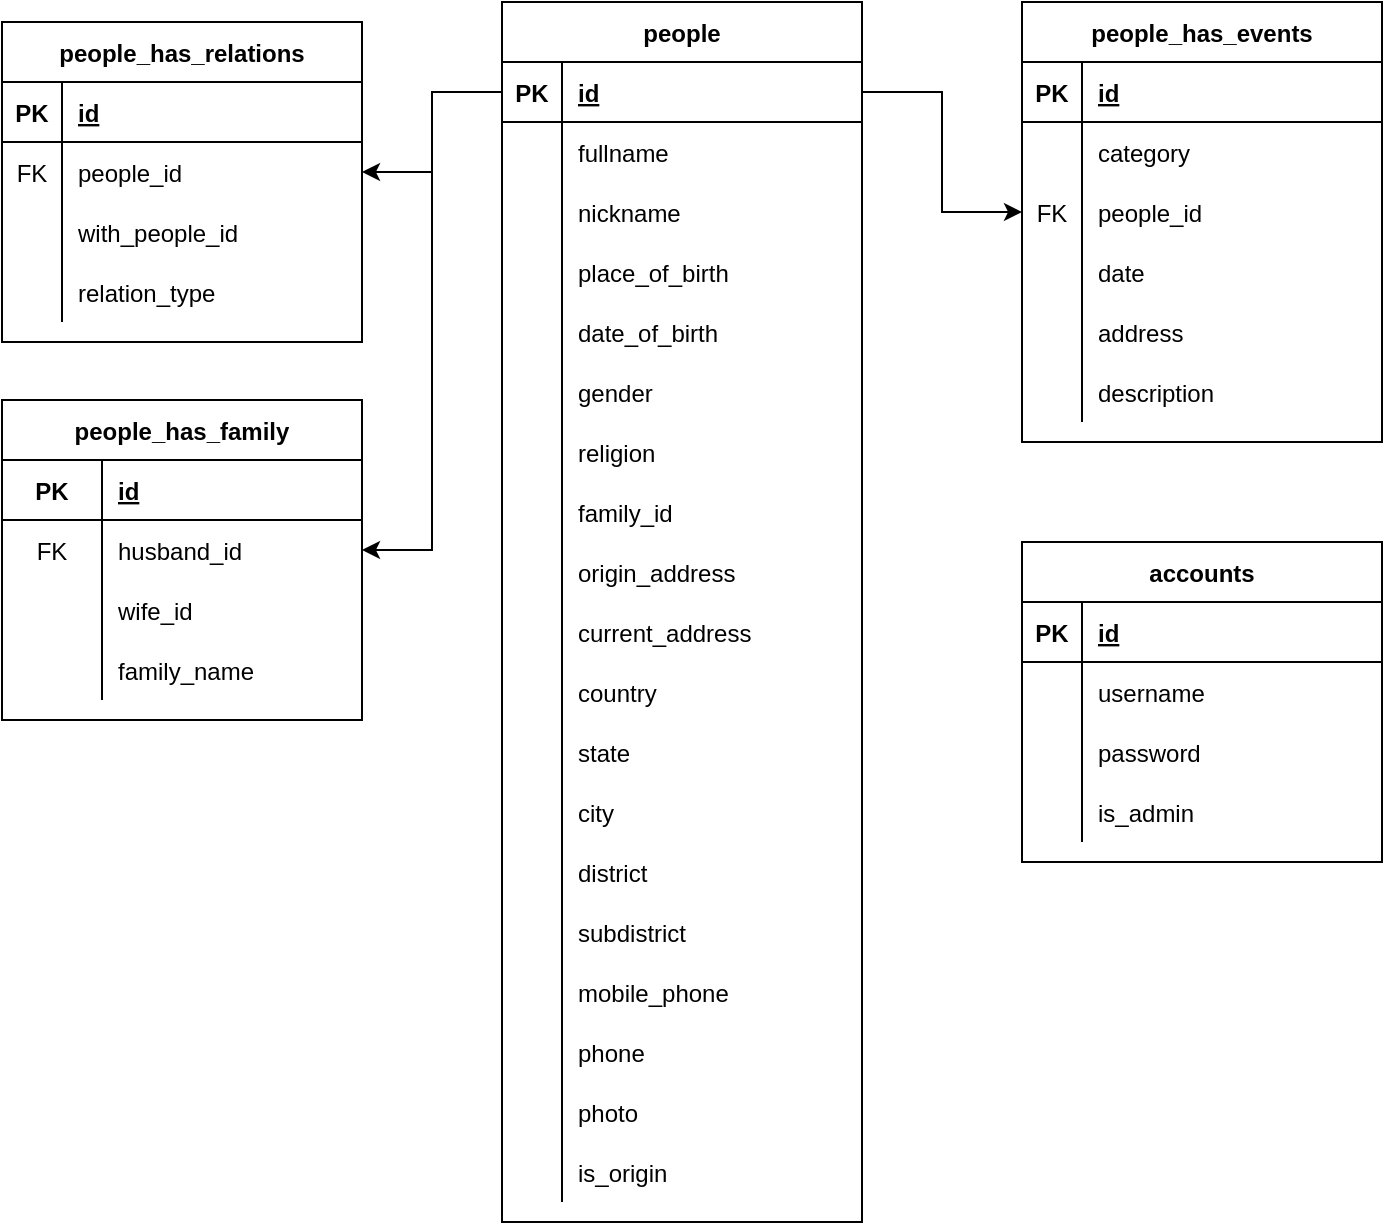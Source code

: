 <mxfile version="18.1.3" type="device"><diagram id="Zd12VCWH0Hh3ZDJWoKAs" name="Page-1"><mxGraphModel dx="1038" dy="667" grid="1" gridSize="10" guides="1" tooltips="1" connect="1" arrows="1" fold="1" page="1" pageScale="1" pageWidth="827" pageHeight="1169" math="0" shadow="0"><root><mxCell id="0"/><mxCell id="1" parent="0"/><mxCell id="gotY-je5vLpRcVYP9ocu-1" value="people_has_events" style="shape=table;startSize=30;container=1;collapsible=1;childLayout=tableLayout;fixedRows=1;rowLines=0;fontStyle=1;align=center;resizeLast=1;" parent="1" vertex="1"><mxGeometry x="560" y="50" width="180" height="220" as="geometry"/></mxCell><mxCell id="gotY-je5vLpRcVYP9ocu-2" value="" style="shape=tableRow;horizontal=0;startSize=0;swimlaneHead=0;swimlaneBody=0;fillColor=none;collapsible=0;dropTarget=0;points=[[0,0.5],[1,0.5]];portConstraint=eastwest;top=0;left=0;right=0;bottom=1;" parent="gotY-je5vLpRcVYP9ocu-1" vertex="1"><mxGeometry y="30" width="180" height="30" as="geometry"/></mxCell><mxCell id="gotY-je5vLpRcVYP9ocu-3" value="PK" style="shape=partialRectangle;connectable=0;fillColor=none;top=0;left=0;bottom=0;right=0;fontStyle=1;overflow=hidden;" parent="gotY-je5vLpRcVYP9ocu-2" vertex="1"><mxGeometry width="30" height="30" as="geometry"><mxRectangle width="30" height="30" as="alternateBounds"/></mxGeometry></mxCell><mxCell id="gotY-je5vLpRcVYP9ocu-4" value="id" style="shape=partialRectangle;connectable=0;fillColor=none;top=0;left=0;bottom=0;right=0;align=left;spacingLeft=6;fontStyle=5;overflow=hidden;" parent="gotY-je5vLpRcVYP9ocu-2" vertex="1"><mxGeometry x="30" width="150" height="30" as="geometry"><mxRectangle width="150" height="30" as="alternateBounds"/></mxGeometry></mxCell><mxCell id="gotY-je5vLpRcVYP9ocu-5" value="" style="shape=tableRow;horizontal=0;startSize=0;swimlaneHead=0;swimlaneBody=0;fillColor=none;collapsible=0;dropTarget=0;points=[[0,0.5],[1,0.5]];portConstraint=eastwest;top=0;left=0;right=0;bottom=0;" parent="gotY-je5vLpRcVYP9ocu-1" vertex="1"><mxGeometry y="60" width="180" height="30" as="geometry"/></mxCell><mxCell id="gotY-je5vLpRcVYP9ocu-6" value="" style="shape=partialRectangle;connectable=0;fillColor=none;top=0;left=0;bottom=0;right=0;editable=1;overflow=hidden;" parent="gotY-je5vLpRcVYP9ocu-5" vertex="1"><mxGeometry width="30" height="30" as="geometry"><mxRectangle width="30" height="30" as="alternateBounds"/></mxGeometry></mxCell><mxCell id="gotY-je5vLpRcVYP9ocu-7" value="category" style="shape=partialRectangle;connectable=0;fillColor=none;top=0;left=0;bottom=0;right=0;align=left;spacingLeft=6;overflow=hidden;" parent="gotY-je5vLpRcVYP9ocu-5" vertex="1"><mxGeometry x="30" width="150" height="30" as="geometry"><mxRectangle width="150" height="30" as="alternateBounds"/></mxGeometry></mxCell><mxCell id="gotY-je5vLpRcVYP9ocu-8" value="" style="shape=tableRow;horizontal=0;startSize=0;swimlaneHead=0;swimlaneBody=0;fillColor=none;collapsible=0;dropTarget=0;points=[[0,0.5],[1,0.5]];portConstraint=eastwest;top=0;left=0;right=0;bottom=0;" parent="gotY-je5vLpRcVYP9ocu-1" vertex="1"><mxGeometry y="90" width="180" height="30" as="geometry"/></mxCell><mxCell id="gotY-je5vLpRcVYP9ocu-9" value="FK" style="shape=partialRectangle;connectable=0;fillColor=none;top=0;left=0;bottom=0;right=0;editable=1;overflow=hidden;" parent="gotY-je5vLpRcVYP9ocu-8" vertex="1"><mxGeometry width="30" height="30" as="geometry"><mxRectangle width="30" height="30" as="alternateBounds"/></mxGeometry></mxCell><mxCell id="gotY-je5vLpRcVYP9ocu-10" value="people_id" style="shape=partialRectangle;connectable=0;fillColor=none;top=0;left=0;bottom=0;right=0;align=left;spacingLeft=6;overflow=hidden;" parent="gotY-je5vLpRcVYP9ocu-8" vertex="1"><mxGeometry x="30" width="150" height="30" as="geometry"><mxRectangle width="150" height="30" as="alternateBounds"/></mxGeometry></mxCell><mxCell id="gotY-je5vLpRcVYP9ocu-11" value="" style="shape=tableRow;horizontal=0;startSize=0;swimlaneHead=0;swimlaneBody=0;fillColor=none;collapsible=0;dropTarget=0;points=[[0,0.5],[1,0.5]];portConstraint=eastwest;top=0;left=0;right=0;bottom=0;" parent="gotY-je5vLpRcVYP9ocu-1" vertex="1"><mxGeometry y="120" width="180" height="30" as="geometry"/></mxCell><mxCell id="gotY-je5vLpRcVYP9ocu-12" value="" style="shape=partialRectangle;connectable=0;fillColor=none;top=0;left=0;bottom=0;right=0;editable=1;overflow=hidden;" parent="gotY-je5vLpRcVYP9ocu-11" vertex="1"><mxGeometry width="30" height="30" as="geometry"><mxRectangle width="30" height="30" as="alternateBounds"/></mxGeometry></mxCell><mxCell id="gotY-je5vLpRcVYP9ocu-13" value="date" style="shape=partialRectangle;connectable=0;fillColor=none;top=0;left=0;bottom=0;right=0;align=left;spacingLeft=6;overflow=hidden;" parent="gotY-je5vLpRcVYP9ocu-11" vertex="1"><mxGeometry x="30" width="150" height="30" as="geometry"><mxRectangle width="150" height="30" as="alternateBounds"/></mxGeometry></mxCell><mxCell id="gotY-je5vLpRcVYP9ocu-128" value="" style="shape=tableRow;horizontal=0;startSize=0;swimlaneHead=0;swimlaneBody=0;fillColor=none;collapsible=0;dropTarget=0;points=[[0,0.5],[1,0.5]];portConstraint=eastwest;top=0;left=0;right=0;bottom=0;" parent="gotY-je5vLpRcVYP9ocu-1" vertex="1"><mxGeometry y="150" width="180" height="30" as="geometry"/></mxCell><mxCell id="gotY-je5vLpRcVYP9ocu-129" value="" style="shape=partialRectangle;connectable=0;fillColor=none;top=0;left=0;bottom=0;right=0;editable=1;overflow=hidden;" parent="gotY-je5vLpRcVYP9ocu-128" vertex="1"><mxGeometry width="30" height="30" as="geometry"><mxRectangle width="30" height="30" as="alternateBounds"/></mxGeometry></mxCell><mxCell id="gotY-je5vLpRcVYP9ocu-130" value="address" style="shape=partialRectangle;connectable=0;fillColor=none;top=0;left=0;bottom=0;right=0;align=left;spacingLeft=6;overflow=hidden;" parent="gotY-je5vLpRcVYP9ocu-128" vertex="1"><mxGeometry x="30" width="150" height="30" as="geometry"><mxRectangle width="150" height="30" as="alternateBounds"/></mxGeometry></mxCell><mxCell id="AFvGpqUItjvITP-02xE5-25" value="" style="shape=tableRow;horizontal=0;startSize=0;swimlaneHead=0;swimlaneBody=0;fillColor=none;collapsible=0;dropTarget=0;points=[[0,0.5],[1,0.5]];portConstraint=eastwest;top=0;left=0;right=0;bottom=0;" vertex="1" parent="gotY-je5vLpRcVYP9ocu-1"><mxGeometry y="180" width="180" height="30" as="geometry"/></mxCell><mxCell id="AFvGpqUItjvITP-02xE5-26" value="" style="shape=partialRectangle;connectable=0;fillColor=none;top=0;left=0;bottom=0;right=0;editable=1;overflow=hidden;" vertex="1" parent="AFvGpqUItjvITP-02xE5-25"><mxGeometry width="30" height="30" as="geometry"><mxRectangle width="30" height="30" as="alternateBounds"/></mxGeometry></mxCell><mxCell id="AFvGpqUItjvITP-02xE5-27" value="description" style="shape=partialRectangle;connectable=0;fillColor=none;top=0;left=0;bottom=0;right=0;align=left;spacingLeft=6;overflow=hidden;" vertex="1" parent="AFvGpqUItjvITP-02xE5-25"><mxGeometry x="30" width="150" height="30" as="geometry"><mxRectangle width="150" height="30" as="alternateBounds"/></mxGeometry></mxCell><mxCell id="gotY-je5vLpRcVYP9ocu-14" value="people" style="shape=table;startSize=30;container=1;collapsible=1;childLayout=tableLayout;fixedRows=1;rowLines=0;fontStyle=1;align=center;resizeLast=1;" parent="1" vertex="1"><mxGeometry x="300" y="50" width="180" height="610" as="geometry"/></mxCell><mxCell id="gotY-je5vLpRcVYP9ocu-15" value="" style="shape=tableRow;horizontal=0;startSize=0;swimlaneHead=0;swimlaneBody=0;fillColor=none;collapsible=0;dropTarget=0;points=[[0,0.5],[1,0.5]];portConstraint=eastwest;top=0;left=0;right=0;bottom=1;" parent="gotY-je5vLpRcVYP9ocu-14" vertex="1"><mxGeometry y="30" width="180" height="30" as="geometry"/></mxCell><mxCell id="gotY-je5vLpRcVYP9ocu-16" value="PK" style="shape=partialRectangle;connectable=0;fillColor=none;top=0;left=0;bottom=0;right=0;fontStyle=1;overflow=hidden;" parent="gotY-je5vLpRcVYP9ocu-15" vertex="1"><mxGeometry width="30" height="30" as="geometry"><mxRectangle width="30" height="30" as="alternateBounds"/></mxGeometry></mxCell><mxCell id="gotY-je5vLpRcVYP9ocu-17" value="id" style="shape=partialRectangle;connectable=0;fillColor=none;top=0;left=0;bottom=0;right=0;align=left;spacingLeft=6;fontStyle=5;overflow=hidden;" parent="gotY-je5vLpRcVYP9ocu-15" vertex="1"><mxGeometry x="30" width="150" height="30" as="geometry"><mxRectangle width="150" height="30" as="alternateBounds"/></mxGeometry></mxCell><mxCell id="gotY-je5vLpRcVYP9ocu-18" value="" style="shape=tableRow;horizontal=0;startSize=0;swimlaneHead=0;swimlaneBody=0;fillColor=none;collapsible=0;dropTarget=0;points=[[0,0.5],[1,0.5]];portConstraint=eastwest;top=0;left=0;right=0;bottom=0;" parent="gotY-je5vLpRcVYP9ocu-14" vertex="1"><mxGeometry y="60" width="180" height="30" as="geometry"/></mxCell><mxCell id="gotY-je5vLpRcVYP9ocu-19" value="" style="shape=partialRectangle;connectable=0;fillColor=none;top=0;left=0;bottom=0;right=0;editable=1;overflow=hidden;" parent="gotY-je5vLpRcVYP9ocu-18" vertex="1"><mxGeometry width="30" height="30" as="geometry"><mxRectangle width="30" height="30" as="alternateBounds"/></mxGeometry></mxCell><mxCell id="gotY-je5vLpRcVYP9ocu-20" value="fullname" style="shape=partialRectangle;connectable=0;fillColor=none;top=0;left=0;bottom=0;right=0;align=left;spacingLeft=6;overflow=hidden;" parent="gotY-je5vLpRcVYP9ocu-18" vertex="1"><mxGeometry x="30" width="150" height="30" as="geometry"><mxRectangle width="150" height="30" as="alternateBounds"/></mxGeometry></mxCell><mxCell id="gotY-je5vLpRcVYP9ocu-21" value="" style="shape=tableRow;horizontal=0;startSize=0;swimlaneHead=0;swimlaneBody=0;fillColor=none;collapsible=0;dropTarget=0;points=[[0,0.5],[1,0.5]];portConstraint=eastwest;top=0;left=0;right=0;bottom=0;" parent="gotY-je5vLpRcVYP9ocu-14" vertex="1"><mxGeometry y="90" width="180" height="30" as="geometry"/></mxCell><mxCell id="gotY-je5vLpRcVYP9ocu-22" value="" style="shape=partialRectangle;connectable=0;fillColor=none;top=0;left=0;bottom=0;right=0;editable=1;overflow=hidden;" parent="gotY-je5vLpRcVYP9ocu-21" vertex="1"><mxGeometry width="30" height="30" as="geometry"><mxRectangle width="30" height="30" as="alternateBounds"/></mxGeometry></mxCell><mxCell id="gotY-je5vLpRcVYP9ocu-23" value="nickname" style="shape=partialRectangle;connectable=0;fillColor=none;top=0;left=0;bottom=0;right=0;align=left;spacingLeft=6;overflow=hidden;" parent="gotY-je5vLpRcVYP9ocu-21" vertex="1"><mxGeometry x="30" width="150" height="30" as="geometry"><mxRectangle width="150" height="30" as="alternateBounds"/></mxGeometry></mxCell><mxCell id="gotY-je5vLpRcVYP9ocu-24" value="" style="shape=tableRow;horizontal=0;startSize=0;swimlaneHead=0;swimlaneBody=0;fillColor=none;collapsible=0;dropTarget=0;points=[[0,0.5],[1,0.5]];portConstraint=eastwest;top=0;left=0;right=0;bottom=0;" parent="gotY-je5vLpRcVYP9ocu-14" vertex="1"><mxGeometry y="120" width="180" height="30" as="geometry"/></mxCell><mxCell id="gotY-je5vLpRcVYP9ocu-25" value="" style="shape=partialRectangle;connectable=0;fillColor=none;top=0;left=0;bottom=0;right=0;editable=1;overflow=hidden;" parent="gotY-je5vLpRcVYP9ocu-24" vertex="1"><mxGeometry width="30" height="30" as="geometry"><mxRectangle width="30" height="30" as="alternateBounds"/></mxGeometry></mxCell><mxCell id="gotY-je5vLpRcVYP9ocu-26" value="place_of_birth" style="shape=partialRectangle;connectable=0;fillColor=none;top=0;left=0;bottom=0;right=0;align=left;spacingLeft=6;overflow=hidden;" parent="gotY-je5vLpRcVYP9ocu-24" vertex="1"><mxGeometry x="30" width="150" height="30" as="geometry"><mxRectangle width="150" height="30" as="alternateBounds"/></mxGeometry></mxCell><mxCell id="gotY-je5vLpRcVYP9ocu-27" value="" style="shape=tableRow;horizontal=0;startSize=0;swimlaneHead=0;swimlaneBody=0;fillColor=none;collapsible=0;dropTarget=0;points=[[0,0.5],[1,0.5]];portConstraint=eastwest;top=0;left=0;right=0;bottom=0;" parent="gotY-je5vLpRcVYP9ocu-14" vertex="1"><mxGeometry y="150" width="180" height="30" as="geometry"/></mxCell><mxCell id="gotY-je5vLpRcVYP9ocu-28" value="" style="shape=partialRectangle;connectable=0;fillColor=none;top=0;left=0;bottom=0;right=0;editable=1;overflow=hidden;" parent="gotY-je5vLpRcVYP9ocu-27" vertex="1"><mxGeometry width="30" height="30" as="geometry"><mxRectangle width="30" height="30" as="alternateBounds"/></mxGeometry></mxCell><mxCell id="gotY-je5vLpRcVYP9ocu-29" value="date_of_birth" style="shape=partialRectangle;connectable=0;fillColor=none;top=0;left=0;bottom=0;right=0;align=left;spacingLeft=6;overflow=hidden;" parent="gotY-je5vLpRcVYP9ocu-27" vertex="1"><mxGeometry x="30" width="150" height="30" as="geometry"><mxRectangle width="150" height="30" as="alternateBounds"/></mxGeometry></mxCell><mxCell id="AFvGpqUItjvITP-02xE5-1" value="" style="shape=tableRow;horizontal=0;startSize=0;swimlaneHead=0;swimlaneBody=0;fillColor=none;collapsible=0;dropTarget=0;points=[[0,0.5],[1,0.5]];portConstraint=eastwest;top=0;left=0;right=0;bottom=0;" vertex="1" parent="gotY-je5vLpRcVYP9ocu-14"><mxGeometry y="180" width="180" height="30" as="geometry"/></mxCell><mxCell id="AFvGpqUItjvITP-02xE5-2" value="" style="shape=partialRectangle;connectable=0;fillColor=none;top=0;left=0;bottom=0;right=0;editable=1;overflow=hidden;" vertex="1" parent="AFvGpqUItjvITP-02xE5-1"><mxGeometry width="30" height="30" as="geometry"><mxRectangle width="30" height="30" as="alternateBounds"/></mxGeometry></mxCell><mxCell id="AFvGpqUItjvITP-02xE5-3" value="gender" style="shape=partialRectangle;connectable=0;fillColor=none;top=0;left=0;bottom=0;right=0;align=left;spacingLeft=6;overflow=hidden;" vertex="1" parent="AFvGpqUItjvITP-02xE5-1"><mxGeometry x="30" width="150" height="30" as="geometry"><mxRectangle width="150" height="30" as="alternateBounds"/></mxGeometry></mxCell><mxCell id="gotY-je5vLpRcVYP9ocu-45" value="" style="shape=tableRow;horizontal=0;startSize=0;swimlaneHead=0;swimlaneBody=0;fillColor=none;collapsible=0;dropTarget=0;points=[[0,0.5],[1,0.5]];portConstraint=eastwest;top=0;left=0;right=0;bottom=0;" parent="gotY-je5vLpRcVYP9ocu-14" vertex="1"><mxGeometry y="210" width="180" height="30" as="geometry"/></mxCell><mxCell id="gotY-je5vLpRcVYP9ocu-46" value="" style="shape=partialRectangle;connectable=0;fillColor=none;top=0;left=0;bottom=0;right=0;editable=1;overflow=hidden;" parent="gotY-je5vLpRcVYP9ocu-45" vertex="1"><mxGeometry width="30" height="30" as="geometry"><mxRectangle width="30" height="30" as="alternateBounds"/></mxGeometry></mxCell><mxCell id="gotY-je5vLpRcVYP9ocu-47" value="religion" style="shape=partialRectangle;connectable=0;fillColor=none;top=0;left=0;bottom=0;right=0;align=left;spacingLeft=6;overflow=hidden;" parent="gotY-je5vLpRcVYP9ocu-45" vertex="1"><mxGeometry x="30" width="150" height="30" as="geometry"><mxRectangle width="150" height="30" as="alternateBounds"/></mxGeometry></mxCell><mxCell id="gotY-je5vLpRcVYP9ocu-30" value="" style="shape=tableRow;horizontal=0;startSize=0;swimlaneHead=0;swimlaneBody=0;fillColor=none;collapsible=0;dropTarget=0;points=[[0,0.5],[1,0.5]];portConstraint=eastwest;top=0;left=0;right=0;bottom=0;" parent="gotY-je5vLpRcVYP9ocu-14" vertex="1"><mxGeometry y="240" width="180" height="30" as="geometry"/></mxCell><mxCell id="gotY-je5vLpRcVYP9ocu-31" value="" style="shape=partialRectangle;connectable=0;fillColor=none;top=0;left=0;bottom=0;right=0;editable=1;overflow=hidden;" parent="gotY-je5vLpRcVYP9ocu-30" vertex="1"><mxGeometry width="30" height="30" as="geometry"><mxRectangle width="30" height="30" as="alternateBounds"/></mxGeometry></mxCell><mxCell id="gotY-je5vLpRcVYP9ocu-32" value="family_id" style="shape=partialRectangle;connectable=0;fillColor=none;top=0;left=0;bottom=0;right=0;align=left;spacingLeft=6;overflow=hidden;" parent="gotY-je5vLpRcVYP9ocu-30" vertex="1"><mxGeometry x="30" width="150" height="30" as="geometry"><mxRectangle width="150" height="30" as="alternateBounds"/></mxGeometry></mxCell><mxCell id="gotY-je5vLpRcVYP9ocu-33" value="" style="shape=tableRow;horizontal=0;startSize=0;swimlaneHead=0;swimlaneBody=0;fillColor=none;collapsible=0;dropTarget=0;points=[[0,0.5],[1,0.5]];portConstraint=eastwest;top=0;left=0;right=0;bottom=0;" parent="gotY-je5vLpRcVYP9ocu-14" vertex="1"><mxGeometry y="270" width="180" height="30" as="geometry"/></mxCell><mxCell id="gotY-je5vLpRcVYP9ocu-34" value="" style="shape=partialRectangle;connectable=0;fillColor=none;top=0;left=0;bottom=0;right=0;editable=1;overflow=hidden;" parent="gotY-je5vLpRcVYP9ocu-33" vertex="1"><mxGeometry width="30" height="30" as="geometry"><mxRectangle width="30" height="30" as="alternateBounds"/></mxGeometry></mxCell><mxCell id="gotY-je5vLpRcVYP9ocu-35" value="origin_address" style="shape=partialRectangle;connectable=0;fillColor=none;top=0;left=0;bottom=0;right=0;align=left;spacingLeft=6;overflow=hidden;" parent="gotY-je5vLpRcVYP9ocu-33" vertex="1"><mxGeometry x="30" width="150" height="30" as="geometry"><mxRectangle width="150" height="30" as="alternateBounds"/></mxGeometry></mxCell><mxCell id="gotY-je5vLpRcVYP9ocu-36" value="" style="shape=tableRow;horizontal=0;startSize=0;swimlaneHead=0;swimlaneBody=0;fillColor=none;collapsible=0;dropTarget=0;points=[[0,0.5],[1,0.5]];portConstraint=eastwest;top=0;left=0;right=0;bottom=0;" parent="gotY-je5vLpRcVYP9ocu-14" vertex="1"><mxGeometry y="300" width="180" height="30" as="geometry"/></mxCell><mxCell id="gotY-je5vLpRcVYP9ocu-37" value="" style="shape=partialRectangle;connectable=0;fillColor=none;top=0;left=0;bottom=0;right=0;editable=1;overflow=hidden;" parent="gotY-je5vLpRcVYP9ocu-36" vertex="1"><mxGeometry width="30" height="30" as="geometry"><mxRectangle width="30" height="30" as="alternateBounds"/></mxGeometry></mxCell><mxCell id="gotY-je5vLpRcVYP9ocu-38" value="current_address" style="shape=partialRectangle;connectable=0;fillColor=none;top=0;left=0;bottom=0;right=0;align=left;spacingLeft=6;overflow=hidden;" parent="gotY-je5vLpRcVYP9ocu-36" vertex="1"><mxGeometry x="30" width="150" height="30" as="geometry"><mxRectangle width="150" height="30" as="alternateBounds"/></mxGeometry></mxCell><mxCell id="AFvGpqUItjvITP-02xE5-4" value="" style="shape=tableRow;horizontal=0;startSize=0;swimlaneHead=0;swimlaneBody=0;fillColor=none;collapsible=0;dropTarget=0;points=[[0,0.5],[1,0.5]];portConstraint=eastwest;top=0;left=0;right=0;bottom=0;" vertex="1" parent="gotY-je5vLpRcVYP9ocu-14"><mxGeometry y="330" width="180" height="30" as="geometry"/></mxCell><mxCell id="AFvGpqUItjvITP-02xE5-5" value="" style="shape=partialRectangle;connectable=0;fillColor=none;top=0;left=0;bottom=0;right=0;editable=1;overflow=hidden;" vertex="1" parent="AFvGpqUItjvITP-02xE5-4"><mxGeometry width="30" height="30" as="geometry"><mxRectangle width="30" height="30" as="alternateBounds"/></mxGeometry></mxCell><mxCell id="AFvGpqUItjvITP-02xE5-6" value="country" style="shape=partialRectangle;connectable=0;fillColor=none;top=0;left=0;bottom=0;right=0;align=left;spacingLeft=6;overflow=hidden;" vertex="1" parent="AFvGpqUItjvITP-02xE5-4"><mxGeometry x="30" width="150" height="30" as="geometry"><mxRectangle width="150" height="30" as="alternateBounds"/></mxGeometry></mxCell><mxCell id="AFvGpqUItjvITP-02xE5-7" value="" style="shape=tableRow;horizontal=0;startSize=0;swimlaneHead=0;swimlaneBody=0;fillColor=none;collapsible=0;dropTarget=0;points=[[0,0.5],[1,0.5]];portConstraint=eastwest;top=0;left=0;right=0;bottom=0;" vertex="1" parent="gotY-je5vLpRcVYP9ocu-14"><mxGeometry y="360" width="180" height="30" as="geometry"/></mxCell><mxCell id="AFvGpqUItjvITP-02xE5-8" value="" style="shape=partialRectangle;connectable=0;fillColor=none;top=0;left=0;bottom=0;right=0;editable=1;overflow=hidden;" vertex="1" parent="AFvGpqUItjvITP-02xE5-7"><mxGeometry width="30" height="30" as="geometry"><mxRectangle width="30" height="30" as="alternateBounds"/></mxGeometry></mxCell><mxCell id="AFvGpqUItjvITP-02xE5-9" value="state" style="shape=partialRectangle;connectable=0;fillColor=none;top=0;left=0;bottom=0;right=0;align=left;spacingLeft=6;overflow=hidden;" vertex="1" parent="AFvGpqUItjvITP-02xE5-7"><mxGeometry x="30" width="150" height="30" as="geometry"><mxRectangle width="150" height="30" as="alternateBounds"/></mxGeometry></mxCell><mxCell id="AFvGpqUItjvITP-02xE5-10" value="" style="shape=tableRow;horizontal=0;startSize=0;swimlaneHead=0;swimlaneBody=0;fillColor=none;collapsible=0;dropTarget=0;points=[[0,0.5],[1,0.5]];portConstraint=eastwest;top=0;left=0;right=0;bottom=0;" vertex="1" parent="gotY-je5vLpRcVYP9ocu-14"><mxGeometry y="390" width="180" height="30" as="geometry"/></mxCell><mxCell id="AFvGpqUItjvITP-02xE5-11" value="" style="shape=partialRectangle;connectable=0;fillColor=none;top=0;left=0;bottom=0;right=0;editable=1;overflow=hidden;" vertex="1" parent="AFvGpqUItjvITP-02xE5-10"><mxGeometry width="30" height="30" as="geometry"><mxRectangle width="30" height="30" as="alternateBounds"/></mxGeometry></mxCell><mxCell id="AFvGpqUItjvITP-02xE5-12" value="city" style="shape=partialRectangle;connectable=0;fillColor=none;top=0;left=0;bottom=0;right=0;align=left;spacingLeft=6;overflow=hidden;" vertex="1" parent="AFvGpqUItjvITP-02xE5-10"><mxGeometry x="30" width="150" height="30" as="geometry"><mxRectangle width="150" height="30" as="alternateBounds"/></mxGeometry></mxCell><mxCell id="AFvGpqUItjvITP-02xE5-13" value="" style="shape=tableRow;horizontal=0;startSize=0;swimlaneHead=0;swimlaneBody=0;fillColor=none;collapsible=0;dropTarget=0;points=[[0,0.5],[1,0.5]];portConstraint=eastwest;top=0;left=0;right=0;bottom=0;" vertex="1" parent="gotY-je5vLpRcVYP9ocu-14"><mxGeometry y="420" width="180" height="30" as="geometry"/></mxCell><mxCell id="AFvGpqUItjvITP-02xE5-14" value="" style="shape=partialRectangle;connectable=0;fillColor=none;top=0;left=0;bottom=0;right=0;editable=1;overflow=hidden;" vertex="1" parent="AFvGpqUItjvITP-02xE5-13"><mxGeometry width="30" height="30" as="geometry"><mxRectangle width="30" height="30" as="alternateBounds"/></mxGeometry></mxCell><mxCell id="AFvGpqUItjvITP-02xE5-15" value="district" style="shape=partialRectangle;connectable=0;fillColor=none;top=0;left=0;bottom=0;right=0;align=left;spacingLeft=6;overflow=hidden;" vertex="1" parent="AFvGpqUItjvITP-02xE5-13"><mxGeometry x="30" width="150" height="30" as="geometry"><mxRectangle width="150" height="30" as="alternateBounds"/></mxGeometry></mxCell><mxCell id="AFvGpqUItjvITP-02xE5-16" value="" style="shape=tableRow;horizontal=0;startSize=0;swimlaneHead=0;swimlaneBody=0;fillColor=none;collapsible=0;dropTarget=0;points=[[0,0.5],[1,0.5]];portConstraint=eastwest;top=0;left=0;right=0;bottom=0;" vertex="1" parent="gotY-je5vLpRcVYP9ocu-14"><mxGeometry y="450" width="180" height="30" as="geometry"/></mxCell><mxCell id="AFvGpqUItjvITP-02xE5-17" value="" style="shape=partialRectangle;connectable=0;fillColor=none;top=0;left=0;bottom=0;right=0;editable=1;overflow=hidden;" vertex="1" parent="AFvGpqUItjvITP-02xE5-16"><mxGeometry width="30" height="30" as="geometry"><mxRectangle width="30" height="30" as="alternateBounds"/></mxGeometry></mxCell><mxCell id="AFvGpqUItjvITP-02xE5-18" value="subdistrict" style="shape=partialRectangle;connectable=0;fillColor=none;top=0;left=0;bottom=0;right=0;align=left;spacingLeft=6;overflow=hidden;" vertex="1" parent="AFvGpqUItjvITP-02xE5-16"><mxGeometry x="30" width="150" height="30" as="geometry"><mxRectangle width="150" height="30" as="alternateBounds"/></mxGeometry></mxCell><mxCell id="gotY-je5vLpRcVYP9ocu-39" value="" style="shape=tableRow;horizontal=0;startSize=0;swimlaneHead=0;swimlaneBody=0;fillColor=none;collapsible=0;dropTarget=0;points=[[0,0.5],[1,0.5]];portConstraint=eastwest;top=0;left=0;right=0;bottom=0;" parent="gotY-je5vLpRcVYP9ocu-14" vertex="1"><mxGeometry y="480" width="180" height="30" as="geometry"/></mxCell><mxCell id="gotY-je5vLpRcVYP9ocu-40" value="" style="shape=partialRectangle;connectable=0;fillColor=none;top=0;left=0;bottom=0;right=0;editable=1;overflow=hidden;" parent="gotY-je5vLpRcVYP9ocu-39" vertex="1"><mxGeometry width="30" height="30" as="geometry"><mxRectangle width="30" height="30" as="alternateBounds"/></mxGeometry></mxCell><mxCell id="gotY-je5vLpRcVYP9ocu-41" value="mobile_phone" style="shape=partialRectangle;connectable=0;fillColor=none;top=0;left=0;bottom=0;right=0;align=left;spacingLeft=6;overflow=hidden;" parent="gotY-je5vLpRcVYP9ocu-39" vertex="1"><mxGeometry x="30" width="150" height="30" as="geometry"><mxRectangle width="150" height="30" as="alternateBounds"/></mxGeometry></mxCell><mxCell id="gotY-je5vLpRcVYP9ocu-42" value="" style="shape=tableRow;horizontal=0;startSize=0;swimlaneHead=0;swimlaneBody=0;fillColor=none;collapsible=0;dropTarget=0;points=[[0,0.5],[1,0.5]];portConstraint=eastwest;top=0;left=0;right=0;bottom=0;" parent="gotY-je5vLpRcVYP9ocu-14" vertex="1"><mxGeometry y="510" width="180" height="30" as="geometry"/></mxCell><mxCell id="gotY-je5vLpRcVYP9ocu-43" value="" style="shape=partialRectangle;connectable=0;fillColor=none;top=0;left=0;bottom=0;right=0;editable=1;overflow=hidden;" parent="gotY-je5vLpRcVYP9ocu-42" vertex="1"><mxGeometry width="30" height="30" as="geometry"><mxRectangle width="30" height="30" as="alternateBounds"/></mxGeometry></mxCell><mxCell id="gotY-je5vLpRcVYP9ocu-44" value="phone" style="shape=partialRectangle;connectable=0;fillColor=none;top=0;left=0;bottom=0;right=0;align=left;spacingLeft=6;overflow=hidden;" parent="gotY-je5vLpRcVYP9ocu-42" vertex="1"><mxGeometry x="30" width="150" height="30" as="geometry"><mxRectangle width="150" height="30" as="alternateBounds"/></mxGeometry></mxCell><mxCell id="AFvGpqUItjvITP-02xE5-19" value="" style="shape=tableRow;horizontal=0;startSize=0;swimlaneHead=0;swimlaneBody=0;fillColor=none;collapsible=0;dropTarget=0;points=[[0,0.5],[1,0.5]];portConstraint=eastwest;top=0;left=0;right=0;bottom=0;" vertex="1" parent="gotY-je5vLpRcVYP9ocu-14"><mxGeometry y="540" width="180" height="30" as="geometry"/></mxCell><mxCell id="AFvGpqUItjvITP-02xE5-20" value="" style="shape=partialRectangle;connectable=0;fillColor=none;top=0;left=0;bottom=0;right=0;editable=1;overflow=hidden;" vertex="1" parent="AFvGpqUItjvITP-02xE5-19"><mxGeometry width="30" height="30" as="geometry"><mxRectangle width="30" height="30" as="alternateBounds"/></mxGeometry></mxCell><mxCell id="AFvGpqUItjvITP-02xE5-21" value="photo" style="shape=partialRectangle;connectable=0;fillColor=none;top=0;left=0;bottom=0;right=0;align=left;spacingLeft=6;overflow=hidden;" vertex="1" parent="AFvGpqUItjvITP-02xE5-19"><mxGeometry x="30" width="150" height="30" as="geometry"><mxRectangle width="150" height="30" as="alternateBounds"/></mxGeometry></mxCell><mxCell id="AFvGpqUItjvITP-02xE5-22" value="" style="shape=tableRow;horizontal=0;startSize=0;swimlaneHead=0;swimlaneBody=0;fillColor=none;collapsible=0;dropTarget=0;points=[[0,0.5],[1,0.5]];portConstraint=eastwest;top=0;left=0;right=0;bottom=0;" vertex="1" parent="gotY-je5vLpRcVYP9ocu-14"><mxGeometry y="570" width="180" height="30" as="geometry"/></mxCell><mxCell id="AFvGpqUItjvITP-02xE5-23" value="" style="shape=partialRectangle;connectable=0;fillColor=none;top=0;left=0;bottom=0;right=0;editable=1;overflow=hidden;" vertex="1" parent="AFvGpqUItjvITP-02xE5-22"><mxGeometry width="30" height="30" as="geometry"><mxRectangle width="30" height="30" as="alternateBounds"/></mxGeometry></mxCell><mxCell id="AFvGpqUItjvITP-02xE5-24" value="is_origin" style="shape=partialRectangle;connectable=0;fillColor=none;top=0;left=0;bottom=0;right=0;align=left;spacingLeft=6;overflow=hidden;" vertex="1" parent="AFvGpqUItjvITP-02xE5-22"><mxGeometry x="30" width="150" height="30" as="geometry"><mxRectangle width="150" height="30" as="alternateBounds"/></mxGeometry></mxCell><mxCell id="gotY-je5vLpRcVYP9ocu-48" value="people_has_relations" style="shape=table;startSize=30;container=1;collapsible=1;childLayout=tableLayout;fixedRows=1;rowLines=0;fontStyle=1;align=center;resizeLast=1;" parent="1" vertex="1"><mxGeometry x="50" y="60" width="180" height="160" as="geometry"/></mxCell><mxCell id="gotY-je5vLpRcVYP9ocu-49" value="" style="shape=tableRow;horizontal=0;startSize=0;swimlaneHead=0;swimlaneBody=0;fillColor=none;collapsible=0;dropTarget=0;points=[[0,0.5],[1,0.5]];portConstraint=eastwest;top=0;left=0;right=0;bottom=1;" parent="gotY-je5vLpRcVYP9ocu-48" vertex="1"><mxGeometry y="30" width="180" height="30" as="geometry"/></mxCell><mxCell id="gotY-je5vLpRcVYP9ocu-50" value="PK" style="shape=partialRectangle;connectable=0;fillColor=none;top=0;left=0;bottom=0;right=0;fontStyle=1;overflow=hidden;" parent="gotY-je5vLpRcVYP9ocu-49" vertex="1"><mxGeometry width="30" height="30" as="geometry"><mxRectangle width="30" height="30" as="alternateBounds"/></mxGeometry></mxCell><mxCell id="gotY-je5vLpRcVYP9ocu-51" value="id" style="shape=partialRectangle;connectable=0;fillColor=none;top=0;left=0;bottom=0;right=0;align=left;spacingLeft=6;fontStyle=5;overflow=hidden;" parent="gotY-je5vLpRcVYP9ocu-49" vertex="1"><mxGeometry x="30" width="150" height="30" as="geometry"><mxRectangle width="150" height="30" as="alternateBounds"/></mxGeometry></mxCell><mxCell id="gotY-je5vLpRcVYP9ocu-52" value="" style="shape=tableRow;horizontal=0;startSize=0;swimlaneHead=0;swimlaneBody=0;fillColor=none;collapsible=0;dropTarget=0;points=[[0,0.5],[1,0.5]];portConstraint=eastwest;top=0;left=0;right=0;bottom=0;" parent="gotY-je5vLpRcVYP9ocu-48" vertex="1"><mxGeometry y="60" width="180" height="30" as="geometry"/></mxCell><mxCell id="gotY-je5vLpRcVYP9ocu-53" value="FK" style="shape=partialRectangle;connectable=0;fillColor=none;top=0;left=0;bottom=0;right=0;editable=1;overflow=hidden;" parent="gotY-je5vLpRcVYP9ocu-52" vertex="1"><mxGeometry width="30" height="30" as="geometry"><mxRectangle width="30" height="30" as="alternateBounds"/></mxGeometry></mxCell><mxCell id="gotY-je5vLpRcVYP9ocu-54" value="people_id" style="shape=partialRectangle;connectable=0;fillColor=none;top=0;left=0;bottom=0;right=0;align=left;spacingLeft=6;overflow=hidden;" parent="gotY-je5vLpRcVYP9ocu-52" vertex="1"><mxGeometry x="30" width="150" height="30" as="geometry"><mxRectangle width="150" height="30" as="alternateBounds"/></mxGeometry></mxCell><mxCell id="gotY-je5vLpRcVYP9ocu-55" value="" style="shape=tableRow;horizontal=0;startSize=0;swimlaneHead=0;swimlaneBody=0;fillColor=none;collapsible=0;dropTarget=0;points=[[0,0.5],[1,0.5]];portConstraint=eastwest;top=0;left=0;right=0;bottom=0;" parent="gotY-je5vLpRcVYP9ocu-48" vertex="1"><mxGeometry y="90" width="180" height="30" as="geometry"/></mxCell><mxCell id="gotY-je5vLpRcVYP9ocu-56" value="" style="shape=partialRectangle;connectable=0;fillColor=none;top=0;left=0;bottom=0;right=0;editable=1;overflow=hidden;" parent="gotY-je5vLpRcVYP9ocu-55" vertex="1"><mxGeometry width="30" height="30" as="geometry"><mxRectangle width="30" height="30" as="alternateBounds"/></mxGeometry></mxCell><mxCell id="gotY-je5vLpRcVYP9ocu-57" value="with_people_id" style="shape=partialRectangle;connectable=0;fillColor=none;top=0;left=0;bottom=0;right=0;align=left;spacingLeft=6;overflow=hidden;" parent="gotY-je5vLpRcVYP9ocu-55" vertex="1"><mxGeometry x="30" width="150" height="30" as="geometry"><mxRectangle width="150" height="30" as="alternateBounds"/></mxGeometry></mxCell><mxCell id="AFvGpqUItjvITP-02xE5-32" value="" style="shape=tableRow;horizontal=0;startSize=0;swimlaneHead=0;swimlaneBody=0;fillColor=none;collapsible=0;dropTarget=0;points=[[0,0.5],[1,0.5]];portConstraint=eastwest;top=0;left=0;right=0;bottom=0;" vertex="1" parent="gotY-je5vLpRcVYP9ocu-48"><mxGeometry y="120" width="180" height="30" as="geometry"/></mxCell><mxCell id="AFvGpqUItjvITP-02xE5-33" value="" style="shape=partialRectangle;connectable=0;fillColor=none;top=0;left=0;bottom=0;right=0;editable=1;overflow=hidden;" vertex="1" parent="AFvGpqUItjvITP-02xE5-32"><mxGeometry width="30" height="30" as="geometry"><mxRectangle width="30" height="30" as="alternateBounds"/></mxGeometry></mxCell><mxCell id="AFvGpqUItjvITP-02xE5-34" value="relation_type" style="shape=partialRectangle;connectable=0;fillColor=none;top=0;left=0;bottom=0;right=0;align=left;spacingLeft=6;overflow=hidden;" vertex="1" parent="AFvGpqUItjvITP-02xE5-32"><mxGeometry x="30" width="150" height="30" as="geometry"><mxRectangle width="150" height="30" as="alternateBounds"/></mxGeometry></mxCell><mxCell id="gotY-je5vLpRcVYP9ocu-67" value="people_has_family" style="shape=table;startSize=30;container=1;collapsible=1;childLayout=tableLayout;fixedRows=1;rowLines=0;fontStyle=1;align=center;resizeLast=1;" parent="1" vertex="1"><mxGeometry x="50" y="249" width="180" height="160" as="geometry"/></mxCell><mxCell id="gotY-je5vLpRcVYP9ocu-68" value="" style="shape=tableRow;horizontal=0;startSize=0;swimlaneHead=0;swimlaneBody=0;fillColor=none;collapsible=0;dropTarget=0;points=[[0,0.5],[1,0.5]];portConstraint=eastwest;top=0;left=0;right=0;bottom=1;" parent="gotY-je5vLpRcVYP9ocu-67" vertex="1"><mxGeometry y="30" width="180" height="30" as="geometry"/></mxCell><mxCell id="gotY-je5vLpRcVYP9ocu-69" value="PK" style="shape=partialRectangle;connectable=0;fillColor=none;top=0;left=0;bottom=0;right=0;fontStyle=1;overflow=hidden;" parent="gotY-je5vLpRcVYP9ocu-68" vertex="1"><mxGeometry width="50" height="30" as="geometry"><mxRectangle width="50" height="30" as="alternateBounds"/></mxGeometry></mxCell><mxCell id="gotY-je5vLpRcVYP9ocu-70" value="id" style="shape=partialRectangle;connectable=0;fillColor=none;top=0;left=0;bottom=0;right=0;align=left;spacingLeft=6;fontStyle=5;overflow=hidden;" parent="gotY-je5vLpRcVYP9ocu-68" vertex="1"><mxGeometry x="50" width="130" height="30" as="geometry"><mxRectangle width="130" height="30" as="alternateBounds"/></mxGeometry></mxCell><mxCell id="gotY-je5vLpRcVYP9ocu-71" value="" style="shape=tableRow;horizontal=0;startSize=0;swimlaneHead=0;swimlaneBody=0;fillColor=none;collapsible=0;dropTarget=0;points=[[0,0.5],[1,0.5]];portConstraint=eastwest;top=0;left=0;right=0;bottom=0;" parent="gotY-je5vLpRcVYP9ocu-67" vertex="1"><mxGeometry y="60" width="180" height="30" as="geometry"/></mxCell><mxCell id="gotY-je5vLpRcVYP9ocu-72" value="FK" style="shape=partialRectangle;connectable=0;fillColor=none;top=0;left=0;bottom=0;right=0;editable=1;overflow=hidden;" parent="gotY-je5vLpRcVYP9ocu-71" vertex="1"><mxGeometry width="50" height="30" as="geometry"><mxRectangle width="50" height="30" as="alternateBounds"/></mxGeometry></mxCell><mxCell id="gotY-je5vLpRcVYP9ocu-73" value="husband_id" style="shape=partialRectangle;connectable=0;fillColor=none;top=0;left=0;bottom=0;right=0;align=left;spacingLeft=6;overflow=hidden;" parent="gotY-je5vLpRcVYP9ocu-71" vertex="1"><mxGeometry x="50" width="130" height="30" as="geometry"><mxRectangle width="130" height="30" as="alternateBounds"/></mxGeometry></mxCell><mxCell id="AFvGpqUItjvITP-02xE5-35" value="" style="shape=tableRow;horizontal=0;startSize=0;swimlaneHead=0;swimlaneBody=0;fillColor=none;collapsible=0;dropTarget=0;points=[[0,0.5],[1,0.5]];portConstraint=eastwest;top=0;left=0;right=0;bottom=0;" vertex="1" parent="gotY-je5vLpRcVYP9ocu-67"><mxGeometry y="90" width="180" height="30" as="geometry"/></mxCell><mxCell id="AFvGpqUItjvITP-02xE5-36" value="" style="shape=partialRectangle;connectable=0;fillColor=none;top=0;left=0;bottom=0;right=0;editable=1;overflow=hidden;" vertex="1" parent="AFvGpqUItjvITP-02xE5-35"><mxGeometry width="50" height="30" as="geometry"><mxRectangle width="50" height="30" as="alternateBounds"/></mxGeometry></mxCell><mxCell id="AFvGpqUItjvITP-02xE5-37" value="wife_id" style="shape=partialRectangle;connectable=0;fillColor=none;top=0;left=0;bottom=0;right=0;align=left;spacingLeft=6;overflow=hidden;" vertex="1" parent="AFvGpqUItjvITP-02xE5-35"><mxGeometry x="50" width="130" height="30" as="geometry"><mxRectangle width="130" height="30" as="alternateBounds"/></mxGeometry></mxCell><mxCell id="gotY-je5vLpRcVYP9ocu-95" value="" style="shape=tableRow;horizontal=0;startSize=0;swimlaneHead=0;swimlaneBody=0;fillColor=none;collapsible=0;dropTarget=0;points=[[0,0.5],[1,0.5]];portConstraint=eastwest;top=0;left=0;right=0;bottom=0;" parent="gotY-je5vLpRcVYP9ocu-67" vertex="1"><mxGeometry y="120" width="180" height="30" as="geometry"/></mxCell><mxCell id="gotY-je5vLpRcVYP9ocu-96" value="" style="shape=partialRectangle;connectable=0;fillColor=none;top=0;left=0;bottom=0;right=0;editable=1;overflow=hidden;" parent="gotY-je5vLpRcVYP9ocu-95" vertex="1"><mxGeometry width="50" height="30" as="geometry"><mxRectangle width="50" height="30" as="alternateBounds"/></mxGeometry></mxCell><mxCell id="gotY-je5vLpRcVYP9ocu-97" value="family_name" style="shape=partialRectangle;connectable=0;fillColor=none;top=0;left=0;bottom=0;right=0;align=left;spacingLeft=6;overflow=hidden;" parent="gotY-je5vLpRcVYP9ocu-95" vertex="1"><mxGeometry x="50" width="130" height="30" as="geometry"><mxRectangle width="130" height="30" as="alternateBounds"/></mxGeometry></mxCell><mxCell id="gotY-je5vLpRcVYP9ocu-126" style="edgeStyle=orthogonalEdgeStyle;rounded=0;orthogonalLoop=1;jettySize=auto;html=1;exitX=0;exitY=0.5;exitDx=0;exitDy=0;" parent="1" source="gotY-je5vLpRcVYP9ocu-15" target="gotY-je5vLpRcVYP9ocu-52" edge="1"><mxGeometry relative="1" as="geometry"><mxPoint x="230" y="130" as="targetPoint"/></mxGeometry></mxCell><mxCell id="gotY-je5vLpRcVYP9ocu-127" style="edgeStyle=orthogonalEdgeStyle;rounded=0;orthogonalLoop=1;jettySize=auto;html=1;exitX=0;exitY=0.5;exitDx=0;exitDy=0;entryX=1;entryY=0.5;entryDx=0;entryDy=0;" parent="1" source="gotY-je5vLpRcVYP9ocu-15" target="gotY-je5vLpRcVYP9ocu-71" edge="1"><mxGeometry relative="1" as="geometry"/></mxCell><mxCell id="AFvGpqUItjvITP-02xE5-28" style="edgeStyle=orthogonalEdgeStyle;rounded=0;orthogonalLoop=1;jettySize=auto;html=1;exitX=1;exitY=0.5;exitDx=0;exitDy=0;" edge="1" parent="1" source="gotY-je5vLpRcVYP9ocu-15" target="gotY-je5vLpRcVYP9ocu-8"><mxGeometry relative="1" as="geometry"/></mxCell><mxCell id="AFvGpqUItjvITP-02xE5-38" value="accounts" style="shape=table;startSize=30;container=1;collapsible=1;childLayout=tableLayout;fixedRows=1;rowLines=0;fontStyle=1;align=center;resizeLast=1;" vertex="1" parent="1"><mxGeometry x="560" y="320" width="180" height="160" as="geometry"/></mxCell><mxCell id="AFvGpqUItjvITP-02xE5-39" value="" style="shape=tableRow;horizontal=0;startSize=0;swimlaneHead=0;swimlaneBody=0;fillColor=none;collapsible=0;dropTarget=0;points=[[0,0.5],[1,0.5]];portConstraint=eastwest;top=0;left=0;right=0;bottom=1;" vertex="1" parent="AFvGpqUItjvITP-02xE5-38"><mxGeometry y="30" width="180" height="30" as="geometry"/></mxCell><mxCell id="AFvGpqUItjvITP-02xE5-40" value="PK" style="shape=partialRectangle;connectable=0;fillColor=none;top=0;left=0;bottom=0;right=0;fontStyle=1;overflow=hidden;" vertex="1" parent="AFvGpqUItjvITP-02xE5-39"><mxGeometry width="30" height="30" as="geometry"><mxRectangle width="30" height="30" as="alternateBounds"/></mxGeometry></mxCell><mxCell id="AFvGpqUItjvITP-02xE5-41" value="id" style="shape=partialRectangle;connectable=0;fillColor=none;top=0;left=0;bottom=0;right=0;align=left;spacingLeft=6;fontStyle=5;overflow=hidden;" vertex="1" parent="AFvGpqUItjvITP-02xE5-39"><mxGeometry x="30" width="150" height="30" as="geometry"><mxRectangle width="150" height="30" as="alternateBounds"/></mxGeometry></mxCell><mxCell id="AFvGpqUItjvITP-02xE5-42" value="" style="shape=tableRow;horizontal=0;startSize=0;swimlaneHead=0;swimlaneBody=0;fillColor=none;collapsible=0;dropTarget=0;points=[[0,0.5],[1,0.5]];portConstraint=eastwest;top=0;left=0;right=0;bottom=0;" vertex="1" parent="AFvGpqUItjvITP-02xE5-38"><mxGeometry y="60" width="180" height="30" as="geometry"/></mxCell><mxCell id="AFvGpqUItjvITP-02xE5-43" value="" style="shape=partialRectangle;connectable=0;fillColor=none;top=0;left=0;bottom=0;right=0;editable=1;overflow=hidden;" vertex="1" parent="AFvGpqUItjvITP-02xE5-42"><mxGeometry width="30" height="30" as="geometry"><mxRectangle width="30" height="30" as="alternateBounds"/></mxGeometry></mxCell><mxCell id="AFvGpqUItjvITP-02xE5-44" value="username" style="shape=partialRectangle;connectable=0;fillColor=none;top=0;left=0;bottom=0;right=0;align=left;spacingLeft=6;overflow=hidden;" vertex="1" parent="AFvGpqUItjvITP-02xE5-42"><mxGeometry x="30" width="150" height="30" as="geometry"><mxRectangle width="150" height="30" as="alternateBounds"/></mxGeometry></mxCell><mxCell id="AFvGpqUItjvITP-02xE5-45" value="" style="shape=tableRow;horizontal=0;startSize=0;swimlaneHead=0;swimlaneBody=0;fillColor=none;collapsible=0;dropTarget=0;points=[[0,0.5],[1,0.5]];portConstraint=eastwest;top=0;left=0;right=0;bottom=0;" vertex="1" parent="AFvGpqUItjvITP-02xE5-38"><mxGeometry y="90" width="180" height="30" as="geometry"/></mxCell><mxCell id="AFvGpqUItjvITP-02xE5-46" value="" style="shape=partialRectangle;connectable=0;fillColor=none;top=0;left=0;bottom=0;right=0;editable=1;overflow=hidden;" vertex="1" parent="AFvGpqUItjvITP-02xE5-45"><mxGeometry width="30" height="30" as="geometry"><mxRectangle width="30" height="30" as="alternateBounds"/></mxGeometry></mxCell><mxCell id="AFvGpqUItjvITP-02xE5-47" value="password" style="shape=partialRectangle;connectable=0;fillColor=none;top=0;left=0;bottom=0;right=0;align=left;spacingLeft=6;overflow=hidden;" vertex="1" parent="AFvGpqUItjvITP-02xE5-45"><mxGeometry x="30" width="150" height="30" as="geometry"><mxRectangle width="150" height="30" as="alternateBounds"/></mxGeometry></mxCell><mxCell id="AFvGpqUItjvITP-02xE5-57" value="" style="shape=tableRow;horizontal=0;startSize=0;swimlaneHead=0;swimlaneBody=0;fillColor=none;collapsible=0;dropTarget=0;points=[[0,0.5],[1,0.5]];portConstraint=eastwest;top=0;left=0;right=0;bottom=0;" vertex="1" parent="AFvGpqUItjvITP-02xE5-38"><mxGeometry y="120" width="180" height="30" as="geometry"/></mxCell><mxCell id="AFvGpqUItjvITP-02xE5-58" value="" style="shape=partialRectangle;connectable=0;fillColor=none;top=0;left=0;bottom=0;right=0;editable=1;overflow=hidden;" vertex="1" parent="AFvGpqUItjvITP-02xE5-57"><mxGeometry width="30" height="30" as="geometry"><mxRectangle width="30" height="30" as="alternateBounds"/></mxGeometry></mxCell><mxCell id="AFvGpqUItjvITP-02xE5-59" value="is_admin" style="shape=partialRectangle;connectable=0;fillColor=none;top=0;left=0;bottom=0;right=0;align=left;spacingLeft=6;overflow=hidden;" vertex="1" parent="AFvGpqUItjvITP-02xE5-57"><mxGeometry x="30" width="150" height="30" as="geometry"><mxRectangle width="150" height="30" as="alternateBounds"/></mxGeometry></mxCell></root></mxGraphModel></diagram></mxfile>